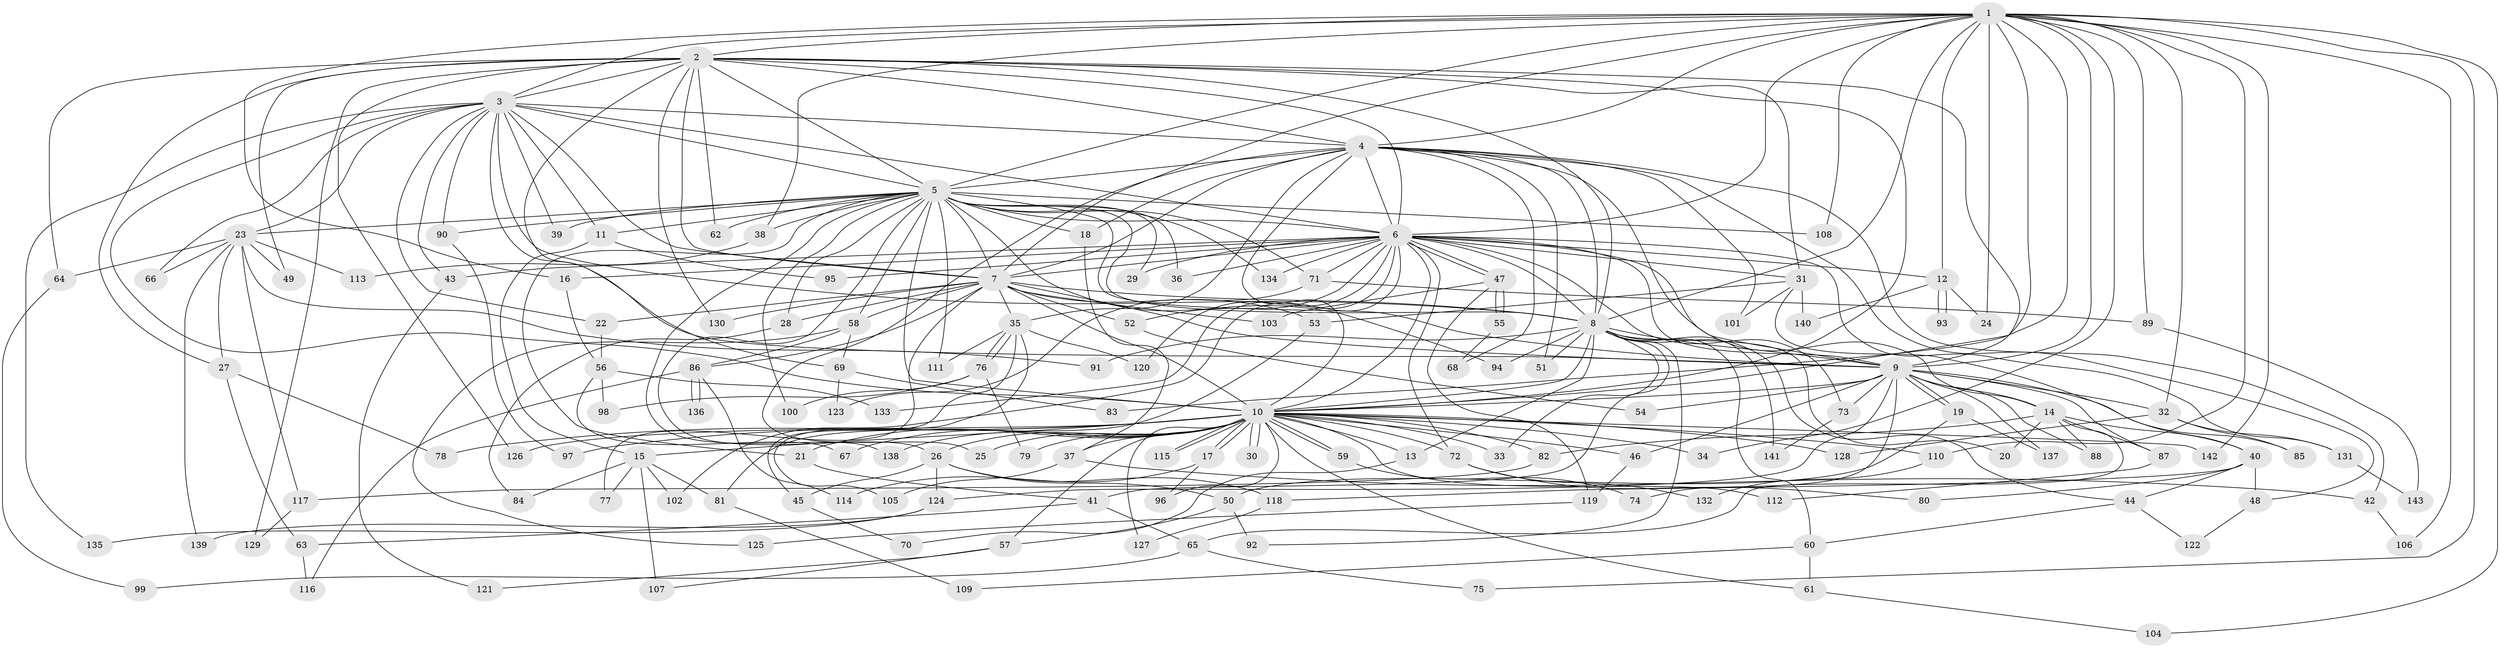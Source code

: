 // Generated by graph-tools (version 1.1) at 2025/49/03/09/25 03:49:37]
// undirected, 143 vertices, 311 edges
graph export_dot {
graph [start="1"]
  node [color=gray90,style=filled];
  1;
  2;
  3;
  4;
  5;
  6;
  7;
  8;
  9;
  10;
  11;
  12;
  13;
  14;
  15;
  16;
  17;
  18;
  19;
  20;
  21;
  22;
  23;
  24;
  25;
  26;
  27;
  28;
  29;
  30;
  31;
  32;
  33;
  34;
  35;
  36;
  37;
  38;
  39;
  40;
  41;
  42;
  43;
  44;
  45;
  46;
  47;
  48;
  49;
  50;
  51;
  52;
  53;
  54;
  55;
  56;
  57;
  58;
  59;
  60;
  61;
  62;
  63;
  64;
  65;
  66;
  67;
  68;
  69;
  70;
  71;
  72;
  73;
  74;
  75;
  76;
  77;
  78;
  79;
  80;
  81;
  82;
  83;
  84;
  85;
  86;
  87;
  88;
  89;
  90;
  91;
  92;
  93;
  94;
  95;
  96;
  97;
  98;
  99;
  100;
  101;
  102;
  103;
  104;
  105;
  106;
  107;
  108;
  109;
  110;
  111;
  112;
  113;
  114;
  115;
  116;
  117;
  118;
  119;
  120;
  121;
  122;
  123;
  124;
  125;
  126;
  127;
  128;
  129;
  130;
  131;
  132;
  133;
  134;
  135;
  136;
  137;
  138;
  139;
  140;
  141;
  142;
  143;
  1 -- 2;
  1 -- 3;
  1 -- 4;
  1 -- 5;
  1 -- 6;
  1 -- 7;
  1 -- 8;
  1 -- 9;
  1 -- 10;
  1 -- 12;
  1 -- 16;
  1 -- 24;
  1 -- 32;
  1 -- 34;
  1 -- 38;
  1 -- 75;
  1 -- 83;
  1 -- 89;
  1 -- 104;
  1 -- 106;
  1 -- 108;
  1 -- 110;
  1 -- 142;
  2 -- 3;
  2 -- 4;
  2 -- 5;
  2 -- 6;
  2 -- 7;
  2 -- 8;
  2 -- 9;
  2 -- 10;
  2 -- 27;
  2 -- 31;
  2 -- 49;
  2 -- 62;
  2 -- 64;
  2 -- 69;
  2 -- 126;
  2 -- 129;
  2 -- 130;
  3 -- 4;
  3 -- 5;
  3 -- 6;
  3 -- 7;
  3 -- 8;
  3 -- 9;
  3 -- 10;
  3 -- 11;
  3 -- 22;
  3 -- 23;
  3 -- 39;
  3 -- 43;
  3 -- 66;
  3 -- 90;
  3 -- 135;
  4 -- 5;
  4 -- 6;
  4 -- 7;
  4 -- 8;
  4 -- 9;
  4 -- 10;
  4 -- 18;
  4 -- 25;
  4 -- 35;
  4 -- 42;
  4 -- 48;
  4 -- 51;
  4 -- 68;
  4 -- 101;
  5 -- 6;
  5 -- 7;
  5 -- 8;
  5 -- 9;
  5 -- 10;
  5 -- 11;
  5 -- 18;
  5 -- 21;
  5 -- 23;
  5 -- 26;
  5 -- 28;
  5 -- 29;
  5 -- 36;
  5 -- 38;
  5 -- 39;
  5 -- 58;
  5 -- 62;
  5 -- 71;
  5 -- 90;
  5 -- 94;
  5 -- 100;
  5 -- 108;
  5 -- 111;
  5 -- 134;
  5 -- 138;
  6 -- 7;
  6 -- 8;
  6 -- 9;
  6 -- 10;
  6 -- 12;
  6 -- 14;
  6 -- 16;
  6 -- 29;
  6 -- 31;
  6 -- 36;
  6 -- 43;
  6 -- 47;
  6 -- 47;
  6 -- 52;
  6 -- 71;
  6 -- 72;
  6 -- 73;
  6 -- 95;
  6 -- 102;
  6 -- 120;
  6 -- 131;
  6 -- 133;
  6 -- 134;
  7 -- 8;
  7 -- 9;
  7 -- 10;
  7 -- 22;
  7 -- 28;
  7 -- 35;
  7 -- 52;
  7 -- 53;
  7 -- 58;
  7 -- 77;
  7 -- 86;
  7 -- 103;
  7 -- 130;
  8 -- 9;
  8 -- 10;
  8 -- 13;
  8 -- 20;
  8 -- 33;
  8 -- 41;
  8 -- 44;
  8 -- 51;
  8 -- 60;
  8 -- 91;
  8 -- 92;
  8 -- 94;
  8 -- 141;
  9 -- 10;
  9 -- 14;
  9 -- 19;
  9 -- 19;
  9 -- 32;
  9 -- 46;
  9 -- 54;
  9 -- 73;
  9 -- 74;
  9 -- 85;
  9 -- 87;
  9 -- 88;
  9 -- 124;
  9 -- 137;
  10 -- 13;
  10 -- 15;
  10 -- 17;
  10 -- 17;
  10 -- 21;
  10 -- 25;
  10 -- 26;
  10 -- 30;
  10 -- 30;
  10 -- 33;
  10 -- 34;
  10 -- 37;
  10 -- 46;
  10 -- 57;
  10 -- 59;
  10 -- 59;
  10 -- 61;
  10 -- 67;
  10 -- 72;
  10 -- 78;
  10 -- 79;
  10 -- 82;
  10 -- 96;
  10 -- 97;
  10 -- 110;
  10 -- 112;
  10 -- 115;
  10 -- 115;
  10 -- 126;
  10 -- 127;
  10 -- 128;
  10 -- 138;
  10 -- 142;
  11 -- 15;
  11 -- 95;
  12 -- 24;
  12 -- 93;
  12 -- 93;
  12 -- 140;
  13 -- 70;
  14 -- 20;
  14 -- 40;
  14 -- 65;
  14 -- 82;
  14 -- 87;
  14 -- 88;
  15 -- 77;
  15 -- 81;
  15 -- 84;
  15 -- 102;
  15 -- 107;
  16 -- 56;
  17 -- 96;
  17 -- 114;
  18 -- 37;
  19 -- 50;
  19 -- 137;
  21 -- 41;
  22 -- 56;
  23 -- 27;
  23 -- 49;
  23 -- 64;
  23 -- 66;
  23 -- 91;
  23 -- 113;
  23 -- 117;
  23 -- 139;
  26 -- 45;
  26 -- 50;
  26 -- 118;
  26 -- 124;
  27 -- 63;
  27 -- 78;
  28 -- 84;
  31 -- 40;
  31 -- 53;
  31 -- 101;
  31 -- 140;
  32 -- 85;
  32 -- 128;
  32 -- 131;
  35 -- 45;
  35 -- 76;
  35 -- 76;
  35 -- 105;
  35 -- 111;
  35 -- 120;
  37 -- 42;
  37 -- 105;
  38 -- 113;
  40 -- 44;
  40 -- 48;
  40 -- 80;
  40 -- 118;
  41 -- 63;
  41 -- 65;
  42 -- 106;
  43 -- 121;
  44 -- 60;
  44 -- 122;
  45 -- 70;
  46 -- 119;
  47 -- 55;
  47 -- 55;
  47 -- 103;
  47 -- 119;
  48 -- 122;
  50 -- 57;
  50 -- 92;
  52 -- 54;
  53 -- 81;
  55 -- 68;
  56 -- 67;
  56 -- 98;
  56 -- 133;
  57 -- 107;
  57 -- 121;
  58 -- 69;
  58 -- 86;
  58 -- 125;
  59 -- 74;
  60 -- 61;
  60 -- 109;
  61 -- 104;
  63 -- 116;
  64 -- 99;
  65 -- 75;
  65 -- 99;
  69 -- 83;
  69 -- 123;
  71 -- 89;
  71 -- 123;
  72 -- 80;
  72 -- 132;
  73 -- 141;
  76 -- 79;
  76 -- 98;
  76 -- 100;
  81 -- 109;
  82 -- 117;
  86 -- 114;
  86 -- 116;
  86 -- 136;
  86 -- 136;
  87 -- 112;
  89 -- 143;
  90 -- 97;
  110 -- 132;
  117 -- 129;
  118 -- 127;
  119 -- 125;
  124 -- 135;
  124 -- 139;
  131 -- 143;
}
